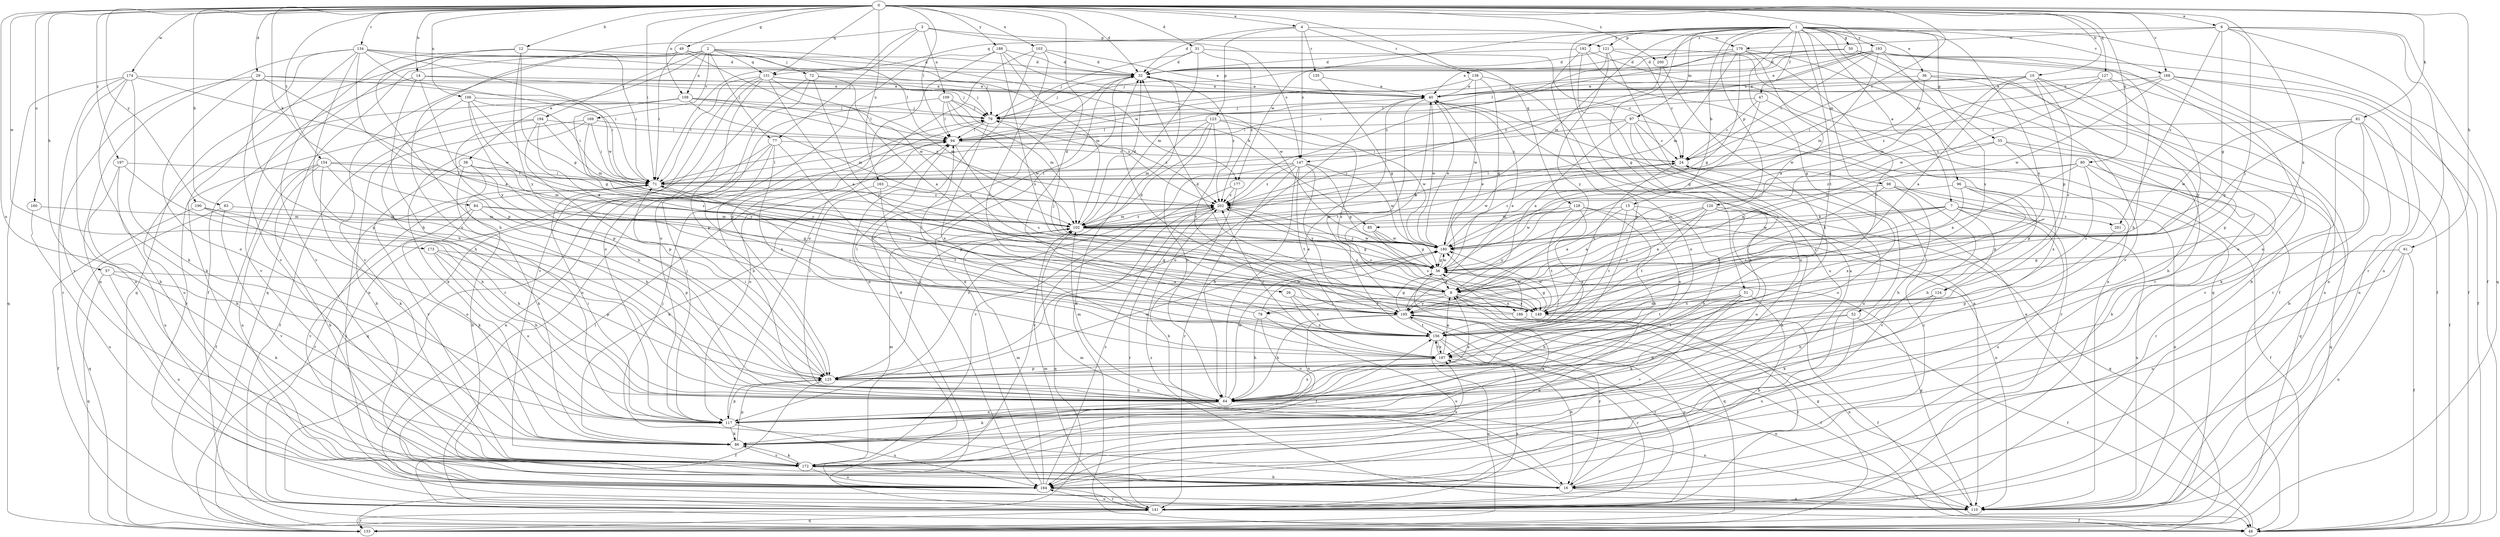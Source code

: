 strict digraph  {
0;
1;
2;
3;
4;
6;
7;
8;
10;
12;
14;
15;
16;
24;
26;
29;
31;
32;
36;
38;
40;
47;
48;
49;
50;
51;
52;
55;
56;
57;
61;
63;
64;
71;
72;
77;
78;
79;
80;
81;
84;
85;
86;
94;
96;
97;
98;
102;
103;
106;
108;
109;
110;
117;
120;
121;
123;
124;
125;
127;
128;
131;
133;
134;
135;
138;
141;
147;
149;
154;
156;
160;
163;
164;
168;
169;
172;
173;
174;
177;
179;
180;
186;
187;
188;
190;
192;
193;
194;
195;
197;
200;
201;
202;
0 -> 4  [label=a];
0 -> 6  [label=a];
0 -> 10  [label=b];
0 -> 12  [label=b];
0 -> 14  [label=b];
0 -> 24  [label=c];
0 -> 26  [label=d];
0 -> 29  [label=d];
0 -> 31  [label=d];
0 -> 32  [label=d];
0 -> 49  [label=g];
0 -> 57  [label=h];
0 -> 61  [label=h];
0 -> 63  [label=h];
0 -> 71  [label=i];
0 -> 80  [label=k];
0 -> 81  [label=k];
0 -> 84  [label=k];
0 -> 94  [label=l];
0 -> 103  [label=n];
0 -> 106  [label=n];
0 -> 108  [label=n];
0 -> 117  [label=o];
0 -> 127  [label=q];
0 -> 128  [label=q];
0 -> 131  [label=q];
0 -> 134  [label=r];
0 -> 147  [label=s];
0 -> 154  [label=t];
0 -> 160  [label=u];
0 -> 163  [label=u];
0 -> 168  [label=v];
0 -> 173  [label=w];
0 -> 174  [label=w];
0 -> 186  [label=x];
0 -> 188  [label=y];
0 -> 190  [label=y];
0 -> 197  [label=z];
0 -> 200  [label=z];
1 -> 7  [label=a];
1 -> 15  [label=b];
1 -> 36  [label=e];
1 -> 47  [label=f];
1 -> 48  [label=f];
1 -> 50  [label=g];
1 -> 51  [label=g];
1 -> 52  [label=g];
1 -> 55  [label=g];
1 -> 96  [label=m];
1 -> 97  [label=m];
1 -> 98  [label=m];
1 -> 102  [label=m];
1 -> 120  [label=p];
1 -> 121  [label=p];
1 -> 131  [label=q];
1 -> 156  [label=t];
1 -> 164  [label=u];
1 -> 168  [label=v];
1 -> 177  [label=w];
1 -> 186  [label=x];
1 -> 192  [label=y];
1 -> 193  [label=y];
2 -> 38  [label=e];
2 -> 72  [label=j];
2 -> 77  [label=j];
2 -> 85  [label=k];
2 -> 108  [label=n];
2 -> 131  [label=q];
2 -> 133  [label=q];
2 -> 169  [label=v];
2 -> 172  [label=v];
2 -> 177  [label=w];
2 -> 194  [label=y];
3 -> 71  [label=i];
3 -> 77  [label=j];
3 -> 109  [label=n];
3 -> 117  [label=o];
3 -> 121  [label=p];
3 -> 147  [label=s];
4 -> 32  [label=d];
4 -> 123  [label=p];
4 -> 135  [label=r];
4 -> 138  [label=r];
4 -> 147  [label=s];
4 -> 179  [label=w];
6 -> 56  [label=g];
6 -> 78  [label=j];
6 -> 110  [label=n];
6 -> 133  [label=q];
6 -> 141  [label=r];
6 -> 179  [label=w];
6 -> 200  [label=z];
6 -> 201  [label=z];
7 -> 8  [label=a];
7 -> 85  [label=k];
7 -> 110  [label=n];
7 -> 124  [label=p];
7 -> 149  [label=s];
7 -> 164  [label=u];
7 -> 180  [label=w];
7 -> 201  [label=z];
8 -> 32  [label=d];
8 -> 40  [label=e];
8 -> 78  [label=j];
8 -> 79  [label=j];
8 -> 149  [label=s];
8 -> 164  [label=u];
8 -> 186  [label=x];
8 -> 195  [label=y];
10 -> 8  [label=a];
10 -> 16  [label=b];
10 -> 40  [label=e];
10 -> 56  [label=g];
10 -> 94  [label=l];
10 -> 117  [label=o];
10 -> 124  [label=p];
10 -> 149  [label=s];
12 -> 32  [label=d];
12 -> 56  [label=g];
12 -> 64  [label=h];
12 -> 71  [label=i];
12 -> 172  [label=v];
12 -> 195  [label=y];
14 -> 40  [label=e];
14 -> 64  [label=h];
14 -> 79  [label=j];
14 -> 172  [label=v];
14 -> 195  [label=y];
15 -> 8  [label=a];
15 -> 64  [label=h];
15 -> 102  [label=m];
15 -> 156  [label=t];
15 -> 187  [label=x];
16 -> 24  [label=c];
16 -> 79  [label=j];
16 -> 102  [label=m];
16 -> 110  [label=n];
16 -> 195  [label=y];
24 -> 71  [label=i];
24 -> 117  [label=o];
24 -> 149  [label=s];
24 -> 180  [label=w];
26 -> 149  [label=s];
26 -> 156  [label=t];
26 -> 187  [label=x];
29 -> 8  [label=a];
29 -> 40  [label=e];
29 -> 71  [label=i];
29 -> 117  [label=o];
29 -> 125  [label=p];
29 -> 172  [label=v];
31 -> 24  [label=c];
31 -> 32  [label=d];
31 -> 79  [label=j];
31 -> 102  [label=m];
31 -> 202  [label=z];
32 -> 40  [label=e];
32 -> 79  [label=j];
32 -> 164  [label=u];
32 -> 202  [label=z];
36 -> 40  [label=e];
36 -> 71  [label=i];
36 -> 110  [label=n];
36 -> 125  [label=p];
36 -> 180  [label=w];
38 -> 16  [label=b];
38 -> 71  [label=i];
38 -> 86  [label=k];
38 -> 149  [label=s];
38 -> 172  [label=v];
40 -> 79  [label=j];
40 -> 110  [label=n];
40 -> 117  [label=o];
40 -> 156  [label=t];
40 -> 180  [label=w];
47 -> 24  [label=c];
47 -> 56  [label=g];
47 -> 79  [label=j];
47 -> 125  [label=p];
48 -> 32  [label=d];
48 -> 40  [label=e];
49 -> 32  [label=d];
49 -> 48  [label=f];
49 -> 71  [label=i];
49 -> 94  [label=l];
49 -> 133  [label=q];
49 -> 180  [label=w];
50 -> 16  [label=b];
50 -> 32  [label=d];
50 -> 40  [label=e];
50 -> 48  [label=f];
50 -> 79  [label=j];
50 -> 172  [label=v];
51 -> 16  [label=b];
51 -> 64  [label=h];
51 -> 86  [label=k];
51 -> 149  [label=s];
51 -> 156  [label=t];
51 -> 172  [label=v];
52 -> 48  [label=f];
52 -> 64  [label=h];
52 -> 156  [label=t];
52 -> 164  [label=u];
55 -> 8  [label=a];
55 -> 16  [label=b];
55 -> 24  [label=c];
55 -> 133  [label=q];
55 -> 187  [label=x];
56 -> 8  [label=a];
56 -> 40  [label=e];
56 -> 133  [label=q];
56 -> 180  [label=w];
56 -> 202  [label=z];
57 -> 8  [label=a];
57 -> 86  [label=k];
57 -> 133  [label=q];
57 -> 164  [label=u];
61 -> 48  [label=f];
61 -> 56  [label=g];
61 -> 110  [label=n];
61 -> 164  [label=u];
63 -> 102  [label=m];
63 -> 133  [label=q];
63 -> 172  [label=v];
64 -> 8  [label=a];
64 -> 40  [label=e];
64 -> 86  [label=k];
64 -> 94  [label=l];
64 -> 102  [label=m];
64 -> 110  [label=n];
64 -> 117  [label=o];
64 -> 180  [label=w];
64 -> 187  [label=x];
71 -> 94  [label=l];
71 -> 141  [label=r];
71 -> 156  [label=t];
71 -> 202  [label=z];
72 -> 8  [label=a];
72 -> 40  [label=e];
72 -> 117  [label=o];
72 -> 141  [label=r];
72 -> 195  [label=y];
77 -> 24  [label=c];
77 -> 64  [label=h];
77 -> 110  [label=n];
77 -> 133  [label=q];
77 -> 156  [label=t];
77 -> 187  [label=x];
78 -> 64  [label=h];
78 -> 94  [label=l];
78 -> 117  [label=o];
78 -> 164  [label=u];
78 -> 180  [label=w];
79 -> 94  [label=l];
79 -> 187  [label=x];
79 -> 202  [label=z];
80 -> 8  [label=a];
80 -> 71  [label=i];
80 -> 133  [label=q];
80 -> 141  [label=r];
80 -> 149  [label=s];
80 -> 202  [label=z];
81 -> 16  [label=b];
81 -> 48  [label=f];
81 -> 56  [label=g];
81 -> 86  [label=k];
81 -> 94  [label=l];
81 -> 172  [label=v];
81 -> 180  [label=w];
84 -> 56  [label=g];
84 -> 86  [label=k];
84 -> 102  [label=m];
84 -> 125  [label=p];
84 -> 172  [label=v];
85 -> 56  [label=g];
85 -> 149  [label=s];
85 -> 180  [label=w];
86 -> 8  [label=a];
86 -> 125  [label=p];
86 -> 172  [label=v];
94 -> 24  [label=c];
94 -> 117  [label=o];
94 -> 149  [label=s];
96 -> 48  [label=f];
96 -> 64  [label=h];
96 -> 187  [label=x];
96 -> 195  [label=y];
96 -> 202  [label=z];
97 -> 8  [label=a];
97 -> 24  [label=c];
97 -> 64  [label=h];
97 -> 71  [label=i];
97 -> 94  [label=l];
97 -> 141  [label=r];
97 -> 164  [label=u];
98 -> 64  [label=h];
98 -> 110  [label=n];
98 -> 156  [label=t];
98 -> 172  [label=v];
98 -> 202  [label=z];
102 -> 32  [label=d];
102 -> 56  [label=g];
102 -> 180  [label=w];
102 -> 202  [label=z];
103 -> 32  [label=d];
103 -> 40  [label=e];
103 -> 110  [label=n];
103 -> 117  [label=o];
103 -> 156  [label=t];
106 -> 8  [label=a];
106 -> 56  [label=g];
106 -> 64  [label=h];
106 -> 71  [label=i];
106 -> 79  [label=j];
106 -> 125  [label=p];
108 -> 79  [label=j];
108 -> 94  [label=l];
108 -> 102  [label=m];
108 -> 141  [label=r];
108 -> 149  [label=s];
108 -> 164  [label=u];
108 -> 202  [label=z];
109 -> 79  [label=j];
109 -> 94  [label=l];
109 -> 102  [label=m];
109 -> 164  [label=u];
109 -> 180  [label=w];
109 -> 202  [label=z];
110 -> 56  [label=g];
110 -> 202  [label=z];
117 -> 71  [label=i];
117 -> 79  [label=j];
117 -> 86  [label=k];
117 -> 125  [label=p];
117 -> 164  [label=u];
120 -> 8  [label=a];
120 -> 86  [label=k];
120 -> 102  [label=m];
120 -> 117  [label=o];
120 -> 133  [label=q];
120 -> 149  [label=s];
120 -> 156  [label=t];
121 -> 24  [label=c];
121 -> 32  [label=d];
121 -> 48  [label=f];
121 -> 164  [label=u];
121 -> 195  [label=y];
121 -> 202  [label=z];
123 -> 64  [label=h];
123 -> 94  [label=l];
123 -> 102  [label=m];
123 -> 125  [label=p];
123 -> 149  [label=s];
123 -> 180  [label=w];
123 -> 195  [label=y];
124 -> 64  [label=h];
124 -> 86  [label=k];
124 -> 149  [label=s];
125 -> 48  [label=f];
125 -> 64  [label=h];
125 -> 71  [label=i];
125 -> 180  [label=w];
125 -> 202  [label=z];
127 -> 40  [label=e];
127 -> 102  [label=m];
127 -> 117  [label=o];
127 -> 180  [label=w];
127 -> 195  [label=y];
128 -> 64  [label=h];
128 -> 102  [label=m];
128 -> 110  [label=n];
128 -> 156  [label=t];
128 -> 180  [label=w];
128 -> 187  [label=x];
128 -> 195  [label=y];
131 -> 8  [label=a];
131 -> 40  [label=e];
131 -> 71  [label=i];
131 -> 79  [label=j];
131 -> 102  [label=m];
131 -> 110  [label=n];
131 -> 125  [label=p];
131 -> 172  [label=v];
133 -> 56  [label=g];
133 -> 141  [label=r];
134 -> 16  [label=b];
134 -> 32  [label=d];
134 -> 64  [label=h];
134 -> 71  [label=i];
134 -> 79  [label=j];
134 -> 110  [label=n];
134 -> 125  [label=p];
134 -> 172  [label=v];
134 -> 180  [label=w];
135 -> 40  [label=e];
135 -> 56  [label=g];
138 -> 40  [label=e];
138 -> 56  [label=g];
138 -> 94  [label=l];
138 -> 117  [label=o];
138 -> 180  [label=w];
141 -> 32  [label=d];
141 -> 48  [label=f];
141 -> 94  [label=l];
141 -> 102  [label=m];
141 -> 133  [label=q];
141 -> 164  [label=u];
141 -> 187  [label=x];
141 -> 195  [label=y];
147 -> 56  [label=g];
147 -> 64  [label=h];
147 -> 71  [label=i];
147 -> 141  [label=r];
147 -> 156  [label=t];
147 -> 172  [label=v];
147 -> 180  [label=w];
147 -> 195  [label=y];
147 -> 202  [label=z];
149 -> 48  [label=f];
149 -> 56  [label=g];
149 -> 180  [label=w];
154 -> 16  [label=b];
154 -> 48  [label=f];
154 -> 64  [label=h];
154 -> 71  [label=i];
154 -> 86  [label=k];
154 -> 102  [label=m];
154 -> 164  [label=u];
156 -> 16  [label=b];
156 -> 71  [label=i];
156 -> 133  [label=q];
156 -> 141  [label=r];
156 -> 187  [label=x];
160 -> 102  [label=m];
160 -> 164  [label=u];
163 -> 86  [label=k];
163 -> 156  [label=t];
163 -> 202  [label=z];
164 -> 32  [label=d];
164 -> 71  [label=i];
164 -> 102  [label=m];
164 -> 141  [label=r];
164 -> 202  [label=z];
168 -> 40  [label=e];
168 -> 48  [label=f];
168 -> 110  [label=n];
168 -> 141  [label=r];
168 -> 180  [label=w];
168 -> 202  [label=z];
169 -> 16  [label=b];
169 -> 71  [label=i];
169 -> 86  [label=k];
169 -> 94  [label=l];
169 -> 195  [label=y];
172 -> 16  [label=b];
172 -> 86  [label=k];
172 -> 102  [label=m];
172 -> 156  [label=t];
172 -> 164  [label=u];
172 -> 187  [label=x];
173 -> 56  [label=g];
173 -> 64  [label=h];
173 -> 117  [label=o];
173 -> 125  [label=p];
174 -> 16  [label=b];
174 -> 40  [label=e];
174 -> 86  [label=k];
174 -> 133  [label=q];
174 -> 141  [label=r];
174 -> 164  [label=u];
174 -> 180  [label=w];
177 -> 16  [label=b];
177 -> 172  [label=v];
177 -> 202  [label=z];
179 -> 8  [label=a];
179 -> 32  [label=d];
179 -> 56  [label=g];
179 -> 71  [label=i];
179 -> 102  [label=m];
179 -> 141  [label=r];
179 -> 156  [label=t];
180 -> 24  [label=c];
180 -> 40  [label=e];
180 -> 56  [label=g];
186 -> 32  [label=d];
186 -> 141  [label=r];
186 -> 180  [label=w];
186 -> 202  [label=z];
187 -> 8  [label=a];
187 -> 94  [label=l];
187 -> 110  [label=n];
187 -> 125  [label=p];
187 -> 156  [label=t];
187 -> 202  [label=z];
188 -> 32  [label=d];
188 -> 102  [label=m];
188 -> 117  [label=o];
188 -> 125  [label=p];
188 -> 149  [label=s];
188 -> 180  [label=w];
190 -> 48  [label=f];
190 -> 64  [label=h];
190 -> 102  [label=m];
190 -> 117  [label=o];
192 -> 32  [label=d];
192 -> 110  [label=n];
192 -> 125  [label=p];
192 -> 133  [label=q];
192 -> 164  [label=u];
193 -> 24  [label=c];
193 -> 32  [label=d];
193 -> 40  [label=e];
193 -> 48  [label=f];
193 -> 64  [label=h];
193 -> 79  [label=j];
193 -> 94  [label=l];
193 -> 102  [label=m];
193 -> 110  [label=n];
193 -> 149  [label=s];
194 -> 48  [label=f];
194 -> 64  [label=h];
194 -> 94  [label=l];
194 -> 102  [label=m];
194 -> 125  [label=p];
194 -> 195  [label=y];
195 -> 40  [label=e];
195 -> 48  [label=f];
195 -> 56  [label=g];
195 -> 64  [label=h];
195 -> 110  [label=n];
195 -> 117  [label=o];
195 -> 141  [label=r];
195 -> 156  [label=t];
197 -> 64  [label=h];
197 -> 71  [label=i];
197 -> 86  [label=k];
197 -> 164  [label=u];
200 -> 64  [label=h];
200 -> 202  [label=z];
201 -> 125  [label=p];
202 -> 102  [label=m];
202 -> 133  [label=q];
202 -> 141  [label=r];
202 -> 149  [label=s];
}

